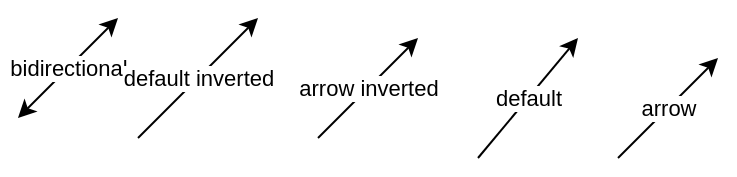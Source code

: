 <mxfile version="24.5.1" type="device">
  <diagram name="Page-1" id="5LcMA3kwRHNBWpp1UkyC">
    <mxGraphModel dx="940" dy="660" grid="1" gridSize="10" guides="1" tooltips="1" connect="1" arrows="1" fold="1" page="1" pageScale="1" pageWidth="1100" pageHeight="850" math="0" shadow="0">
      <root>
        <mxCell id="0" />
        <mxCell id="1" parent="0" />
        <mxCell id="NiuIzFVhGWuCfdDt8B1w-4" value="bidirectional" style="endArrow=classic;startArrow=classic;html=1;rounded=0;" edge="1" parent="1">
          <mxGeometry width="50" height="50" relative="1" as="geometry">
            <mxPoint x="450" y="240" as="sourcePoint" />
            <mxPoint x="500" y="190" as="targetPoint" />
          </mxGeometry>
        </mxCell>
        <mxCell id="NiuIzFVhGWuCfdDt8B1w-6" value="default inverted" style="rounded=0;orthogonalLoop=1;jettySize=auto;html=1;exitX=0.5;exitY=0;exitDx=0;exitDy=0;startArrow=classic;startFill=1;endArrow=none;endFill=0;" edge="1" parent="1">
          <mxGeometry relative="1" as="geometry">
            <mxPoint x="510" y="250" as="targetPoint" />
            <mxPoint x="570" y="190" as="sourcePoint" />
          </mxGeometry>
        </mxCell>
        <mxCell id="NiuIzFVhGWuCfdDt8B1w-8" value="arrow inverted" style="endArrow=None;html=1;rounded=0;startArrow=classic;startFill=1;endFill=0;" edge="1" parent="1">
          <mxGeometry width="50" height="50" relative="1" as="geometry">
            <mxPoint x="650" y="200" as="sourcePoint" />
            <mxPoint x="600" y="250" as="targetPoint" />
          </mxGeometry>
        </mxCell>
        <mxCell id="NiuIzFVhGWuCfdDt8B1w-10" value="default" style="rounded=0;orthogonalLoop=1;jettySize=auto;html=1;exitX=0.5;exitY=0;exitDx=0;exitDy=0;" edge="1" parent="1">
          <mxGeometry relative="1" as="geometry">
            <mxPoint x="730" y="200" as="targetPoint" />
            <mxPoint x="680" y="260" as="sourcePoint" />
          </mxGeometry>
        </mxCell>
        <mxCell id="NiuIzFVhGWuCfdDt8B1w-11" value="arrow" style="endArrow=classic;html=1;rounded=0;" edge="1" parent="1">
          <mxGeometry width="50" height="50" relative="1" as="geometry">
            <mxPoint x="750" y="260" as="sourcePoint" />
            <mxPoint x="800" y="210" as="targetPoint" />
          </mxGeometry>
        </mxCell>
      </root>
    </mxGraphModel>
  </diagram>
</mxfile>
